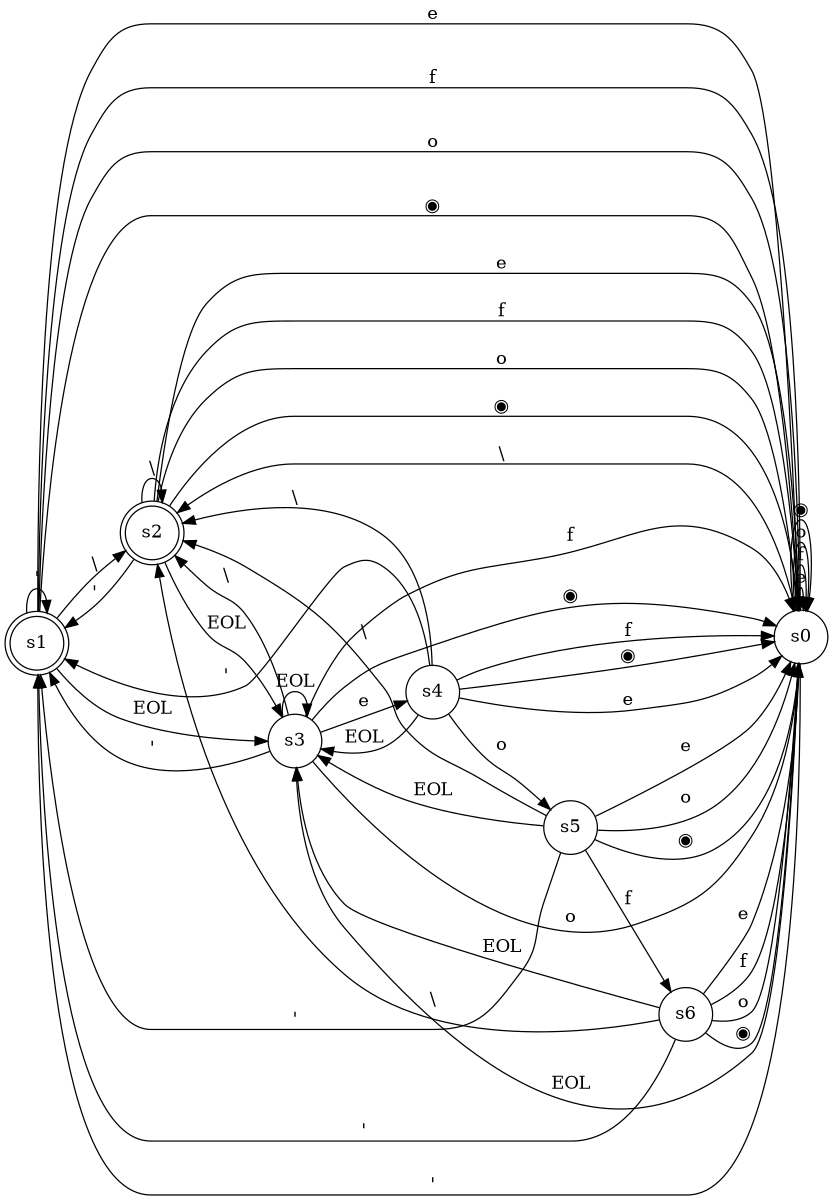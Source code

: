 digraph finite_state_machine {
	rankdir=LR;
	size="18,8"
	node [shape = doublecircle]; s1 s2;
	node [shape = circle];
	s0 -> s1 [ label = "'" ];
	s0 -> s2 [ label = "\\" ];
	s0 -> s0 [ label = "e" ];
	s0 -> s0 [ label = "f" ];
	s0 -> s0 [ label = "o" ];
	s0 -> s3 [ label = "EOL" ];
	s0 -> s0 [ label = "◉" ];
	s1 -> s1 [ label = "'" ];
	s1 -> s2 [ label = "\\" ];
	s1 -> s0 [ label = "e" ];
	s1 -> s0 [ label = "f" ];
	s1 -> s0 [ label = "o" ];
	s1 -> s3 [ label = "EOL" ];
	s1 -> s0 [ label = "◉" ];
	s2 -> s1 [ label = "'" ];
	s2 -> s2 [ label = "\\" ];
	s2 -> s0 [ label = "e" ];
	s2 -> s0 [ label = "f" ];
	s2 -> s0 [ label = "o" ];
	s2 -> s3 [ label = "EOL" ];
	s2 -> s0 [ label = "◉" ];
	s3 -> s1 [ label = "'" ];
	s3 -> s2 [ label = "\\" ];
	s3 -> s4 [ label = "e" ];
	s3 -> s0 [ label = "f" ];
	s3 -> s0 [ label = "o" ];
	s3 -> s3 [ label = "EOL" ];
	s3 -> s0 [ label = "◉" ];
	s4 -> s1 [ label = "'" ];
	s4 -> s2 [ label = "\\" ];
	s4 -> s0 [ label = "e" ];
	s4 -> s0 [ label = "f" ];
	s4 -> s5 [ label = "o" ];
	s4 -> s3 [ label = "EOL" ];
	s4 -> s0 [ label = "◉" ];
	s5 -> s1 [ label = "'" ];
	s5 -> s2 [ label = "\\" ];
	s5 -> s0 [ label = "e" ];
	s5 -> s6 [ label = "f" ];
	s5 -> s0 [ label = "o" ];
	s5 -> s3 [ label = "EOL" ];
	s5 -> s0 [ label = "◉" ];
	s6 -> s1 [ label = "'" ];
	s6 -> s2 [ label = "\\" ];
	s6 -> s0 [ label = "e" ];
	s6 -> s0 [ label = "f" ];
	s6 -> s0 [ label = "o" ];
	s6 -> s3 [ label = "EOL" ];
	s6 -> s0 [ label = "◉" ];
}

